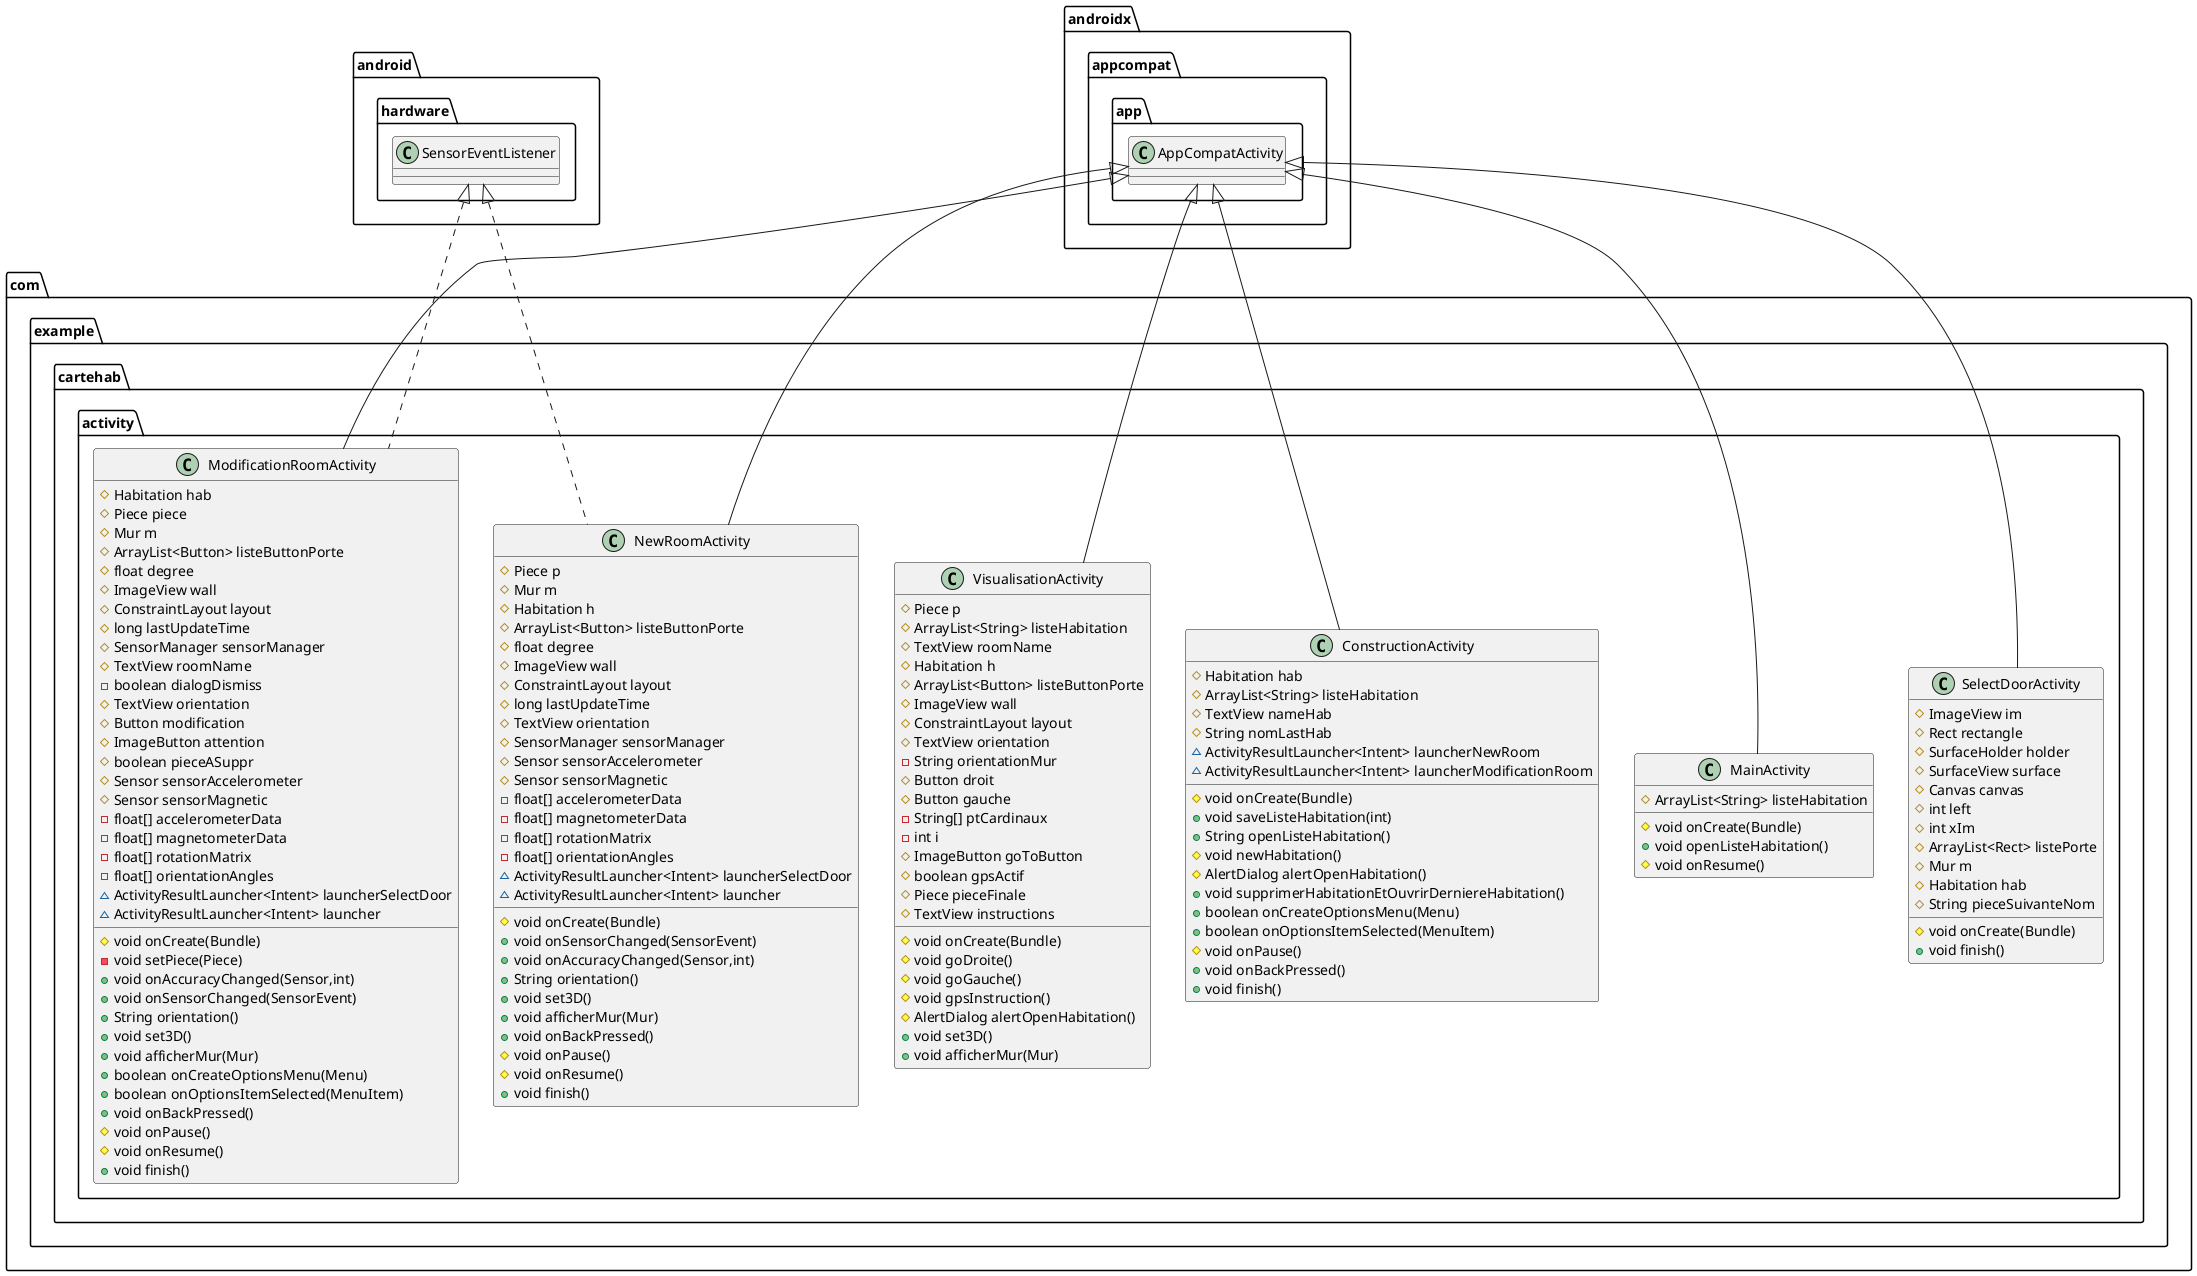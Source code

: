 @startuml
class com.example.cartehab.activity.NewRoomActivity {
# Piece p
# Mur m
# Habitation h
# ArrayList<Button> listeButtonPorte
# float degree
# ImageView wall
# ConstraintLayout layout
# long lastUpdateTime
# TextView orientation
# SensorManager sensorManager
# Sensor sensorAccelerometer
# Sensor sensorMagnetic
- float[] accelerometerData
- float[] magnetometerData
- float[] rotationMatrix
- float[] orientationAngles
~ ActivityResultLauncher<Intent> launcherSelectDoor
~ ActivityResultLauncher<Intent> launcher
# void onCreate(Bundle)
+ void onSensorChanged(SensorEvent)
+ void onAccuracyChanged(Sensor,int)
+ String orientation()
+ void set3D()
+ void afficherMur(Mur)
+ void onBackPressed()
# void onPause()
# void onResume()
+ void finish()
}
class com.example.cartehab.activity.ConstructionActivity {
# Habitation hab
# ArrayList<String> listeHabitation
# TextView nameHab
# String nomLastHab
~ ActivityResultLauncher<Intent> launcherNewRoom
~ ActivityResultLauncher<Intent> launcherModificationRoom
# void onCreate(Bundle)
+ void saveListeHabitation(int)
+ String openListeHabitation()
# void newHabitation()
# AlertDialog alertOpenHabitation()
+ void supprimerHabitationEtOuvrirDerniereHabitation()
+ boolean onCreateOptionsMenu(Menu)
+ boolean onOptionsItemSelected(MenuItem)
# void onPause()
+ void onBackPressed()
+ void finish()
}
class com.example.cartehab.activity.VisualisationActivity {
# Piece p
# ArrayList<String> listeHabitation
# TextView roomName
# Habitation h
# ArrayList<Button> listeButtonPorte
# ImageView wall
# ConstraintLayout layout
# TextView orientation
- String orientationMur
# Button droit
# Button gauche
- String[] ptCardinaux
- int i
# ImageButton goToButton
# boolean gpsActif
# Piece pieceFinale
# TextView instructions
# void onCreate(Bundle)
# void goDroite()
# void goGauche()
# void gpsInstruction()
# AlertDialog alertOpenHabitation()
+ void set3D()
+ void afficherMur(Mur)
}
class com.example.cartehab.activity.SelectDoorActivity {
# ImageView im
# Rect rectangle
# SurfaceHolder holder
# SurfaceView surface
# Canvas canvas
# int left
# int xIm
# ArrayList<Rect> listePorte
# Mur m
# Habitation hab
# String pieceSuivanteNom
# void onCreate(Bundle)
+ void finish()
}
class com.example.cartehab.activity.MainActivity {
# ArrayList<String> listeHabitation
# void onCreate(Bundle)
+ void openListeHabitation()
# void onResume()
}
class com.example.cartehab.activity.ModificationRoomActivity {
# Habitation hab
# Piece piece
# Mur m
# ArrayList<Button> listeButtonPorte
# float degree
# ImageView wall
# ConstraintLayout layout
# long lastUpdateTime
# SensorManager sensorManager
# TextView roomName
- boolean dialogDismiss
# TextView orientation
# Button modification
# ImageButton attention
# boolean pieceASuppr
# Sensor sensorAccelerometer
# Sensor sensorMagnetic
- float[] accelerometerData
- float[] magnetometerData
- float[] rotationMatrix
- float[] orientationAngles
~ ActivityResultLauncher<Intent> launcherSelectDoor
~ ActivityResultLauncher<Intent> launcher
# void onCreate(Bundle)
- void setPiece(Piece)
+ void onAccuracyChanged(Sensor,int)
+ void onSensorChanged(SensorEvent)
+ String orientation()
+ void set3D()
+ void afficherMur(Mur)
+ boolean onCreateOptionsMenu(Menu)
+ boolean onOptionsItemSelected(MenuItem)
+ void onBackPressed()
# void onPause()
# void onResume()
+ void finish()
}


android.hardware.SensorEventListener <|.. com.example.cartehab.activity.NewRoomActivity
androidx.appcompat.app.AppCompatActivity <|-- com.example.cartehab.activity.NewRoomActivity
androidx.appcompat.app.AppCompatActivity <|-- com.example.cartehab.activity.ConstructionActivity
androidx.appcompat.app.AppCompatActivity <|-- com.example.cartehab.activity.VisualisationActivity
androidx.appcompat.app.AppCompatActivity <|-- com.example.cartehab.activity.SelectDoorActivity
androidx.appcompat.app.AppCompatActivity <|-- com.example.cartehab.activity.MainActivity
android.hardware.SensorEventListener <|.. com.example.cartehab.activity.ModificationRoomActivity
androidx.appcompat.app.AppCompatActivity <|-- com.example.cartehab.activity.ModificationRoomActivity
@enduml